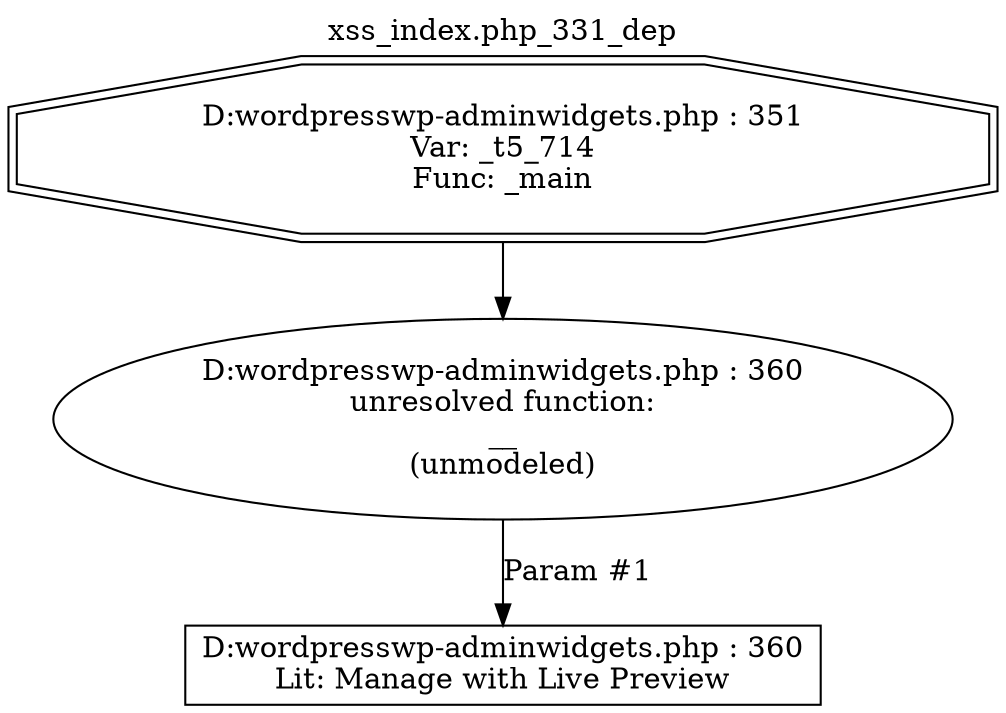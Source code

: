 digraph cfg {
  label="xss_index.php_331_dep";
  labelloc=t;
  n1 [shape=doubleoctagon, label="D:\wordpress\wp-admin\widgets.php : 351\nVar: _t5_714\nFunc: _main\n"];
  n2 [shape=ellipse, label="D:\wordpress\wp-admin\widgets.php : 360\nunresolved function:\n__\n(unmodeled)\n"];
  n3 [shape=box, label="D:\wordpress\wp-admin\widgets.php : 360\nLit: Manage with Live Preview\n"];
  n1 -> n2;
  n2 -> n3[label="Param #1"];
}
